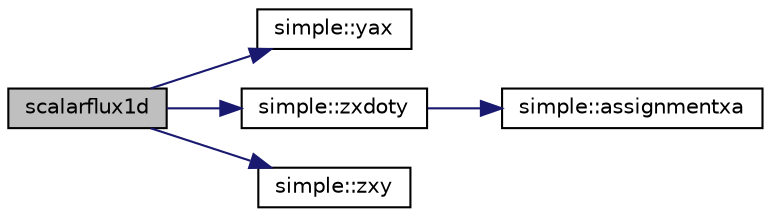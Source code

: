 digraph "scalarflux1d"
{
 // INTERACTIVE_SVG=YES
  bgcolor="transparent";
  edge [fontname="Helvetica",fontsize="10",labelfontname="Helvetica",labelfontsize="10"];
  node [fontname="Helvetica",fontsize="10",shape=record];
  rankdir="LR";
  Node0 [label="scalarflux1d",height=0.2,width=0.4,color="black", fillcolor="grey75", style="filled", fontcolor="black"];
  Node0 -> Node1 [color="midnightblue",fontsize="10",style="solid",fontname="Helvetica"];
  Node1 [label="simple::yax",height=0.2,width=0.4,color="black",URL="$namespacesimple.html#aeb1042bc53e651d671973267ebe04281",tooltip="YAX point-wise operator performing Y = aX (scalar a) "];
  Node0 -> Node2 [color="midnightblue",fontsize="10",style="solid",fontname="Helvetica"];
  Node2 [label="simple::zxdoty",height=0.2,width=0.4,color="black",URL="$namespacesimple.html#a2b4272d0270d7a065ce43682e88e3cf6",tooltip="ZXDOTY numComponents-vector inner product Z = X * Y. "];
  Node2 -> Node3 [color="midnightblue",fontsize="10",style="solid",fontname="Helvetica"];
  Node3 [label="simple::assignmentxa",height=0.2,width=0.4,color="black",URL="$namespacesimple.html#a82c25cd0c1d999c2c6028a3bdce656a0",tooltip="ASSIGNMENTXA point-wise operator performing X = scalar a. "];
  Node0 -> Node4 [color="midnightblue",fontsize="10",style="solid",fontname="Helvetica"];
  Node4 [label="simple::zxy",height=0.2,width=0.4,color="black",URL="$namespacesimple.html#aecc214bc1a98be128c68622243d11e0a",tooltip="ZXY point-wise operator performing Z = XY (all vectors) "];
}
